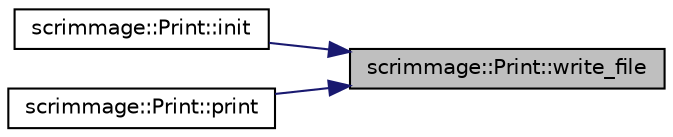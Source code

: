 digraph "scrimmage::Print::write_file"
{
 // LATEX_PDF_SIZE
  edge [fontname="Helvetica",fontsize="10",labelfontname="Helvetica",labelfontsize="10"];
  node [fontname="Helvetica",fontsize="10",shape=record];
  rankdir="RL";
  Node1 [label="scrimmage::Print::write_file",height=0.2,width=0.4,color="black", fillcolor="grey75", style="filled", fontcolor="black",tooltip=" "];
  Node1 -> Node2 [dir="back",color="midnightblue",fontsize="10",style="solid",fontname="Helvetica"];
  Node2 [label="scrimmage::Print::init",height=0.2,width=0.4,color="black", fillcolor="white", style="filled",URL="$classscrimmage_1_1Print.html#a3f48eff6f0f48985946b54d687095d6f",tooltip=" "];
  Node1 -> Node3 [dir="back",color="midnightblue",fontsize="10",style="solid",fontname="Helvetica"];
  Node3 [label="scrimmage::Print::print",height=0.2,width=0.4,color="black", fillcolor="white", style="filled",URL="$classscrimmage_1_1Print.html#a0d88a875b8726d08a88658dc74c97cbd",tooltip=" "];
}
